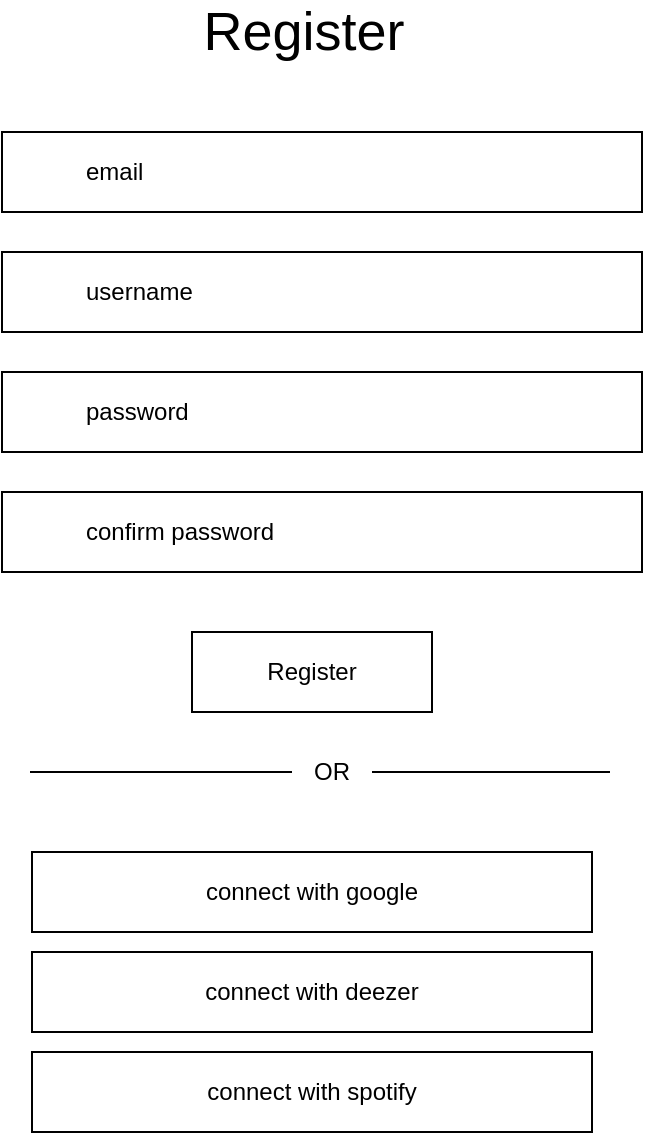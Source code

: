 <mxfile version="15.1.1" type="device"><diagram id="lzdCG3_sS2tcRpAtEMBF" name="Page-1"><mxGraphModel dx="1221" dy="644" grid="1" gridSize="10" guides="1" tooltips="1" connect="1" arrows="1" fold="1" page="1" pageScale="1" pageWidth="827" pageHeight="1169" math="0" shadow="0"><root><mxCell id="0"/><mxCell id="1" parent="0"/><mxCell id="33CzD2k_sznk0tWk2LBG-2" value="&lt;blockquote style=&quot;margin: 0 0 0 40px ; border: none ; padding: 0px&quot;&gt;email&lt;/blockquote&gt;" style="rounded=0;whiteSpace=wrap;html=1;align=left;" vertex="1" parent="1"><mxGeometry x="254" y="150" width="320" height="40" as="geometry"/></mxCell><mxCell id="33CzD2k_sznk0tWk2LBG-3" value="&lt;blockquote style=&quot;margin: 0 0 0 40px ; border: none ; padding: 0px&quot;&gt;password&lt;/blockquote&gt;" style="rounded=0;whiteSpace=wrap;html=1;align=left;" vertex="1" parent="1"><mxGeometry x="254" y="270" width="320" height="40" as="geometry"/></mxCell><mxCell id="33CzD2k_sznk0tWk2LBG-4" value="Register" style="rounded=0;whiteSpace=wrap;html=1;" vertex="1" parent="1"><mxGeometry x="349" y="400" width="120" height="40" as="geometry"/></mxCell><mxCell id="33CzD2k_sznk0tWk2LBG-5" value="" style="endArrow=none;html=1;" edge="1" parent="1"><mxGeometry width="50" height="50" relative="1" as="geometry"><mxPoint x="268" y="470" as="sourcePoint"/><mxPoint x="558" y="470" as="targetPoint"/></mxGeometry></mxCell><mxCell id="33CzD2k_sznk0tWk2LBG-6" value="OR" style="text;html=1;strokeColor=none;align=center;verticalAlign=middle;whiteSpace=wrap;rounded=0;fillColor=#ffffff;" vertex="1" parent="1"><mxGeometry x="399" y="460" width="40" height="20" as="geometry"/></mxCell><mxCell id="33CzD2k_sznk0tWk2LBG-7" value="connect with google" style="rounded=0;whiteSpace=wrap;html=1;fillColor=#ffffff;" vertex="1" parent="1"><mxGeometry x="269" y="510" width="280" height="40" as="geometry"/></mxCell><mxCell id="33CzD2k_sznk0tWk2LBG-8" value="connect with deezer" style="rounded=0;whiteSpace=wrap;html=1;fillColor=#ffffff;" vertex="1" parent="1"><mxGeometry x="269" y="560" width="280" height="40" as="geometry"/></mxCell><mxCell id="33CzD2k_sznk0tWk2LBG-9" value="connect with spotify" style="rounded=0;whiteSpace=wrap;html=1;fillColor=#ffffff;" vertex="1" parent="1"><mxGeometry x="269" y="610" width="280" height="40" as="geometry"/></mxCell><mxCell id="33CzD2k_sznk0tWk2LBG-10" value="&lt;font style=&quot;font-size: 27px&quot;&gt;Register&lt;/font&gt;" style="text;html=1;strokeColor=none;fillColor=none;align=center;verticalAlign=middle;whiteSpace=wrap;rounded=0;" vertex="1" parent="1"><mxGeometry x="380" y="90" width="50" height="20" as="geometry"/></mxCell><mxCell id="33CzD2k_sznk0tWk2LBG-11" value="&lt;blockquote style=&quot;margin: 0 0 0 40px ; border: none ; padding: 0px&quot;&gt;username&lt;/blockquote&gt;" style="rounded=0;whiteSpace=wrap;html=1;align=left;" vertex="1" parent="1"><mxGeometry x="254" y="210" width="320" height="40" as="geometry"/></mxCell><mxCell id="33CzD2k_sznk0tWk2LBG-13" value="&lt;blockquote style=&quot;margin: 0 0 0 40px ; border: none ; padding: 0px&quot;&gt;confirm password&lt;/blockquote&gt;" style="rounded=0;whiteSpace=wrap;html=1;align=left;" vertex="1" parent="1"><mxGeometry x="254" y="330" width="320" height="40" as="geometry"/></mxCell></root></mxGraphModel></diagram></mxfile>